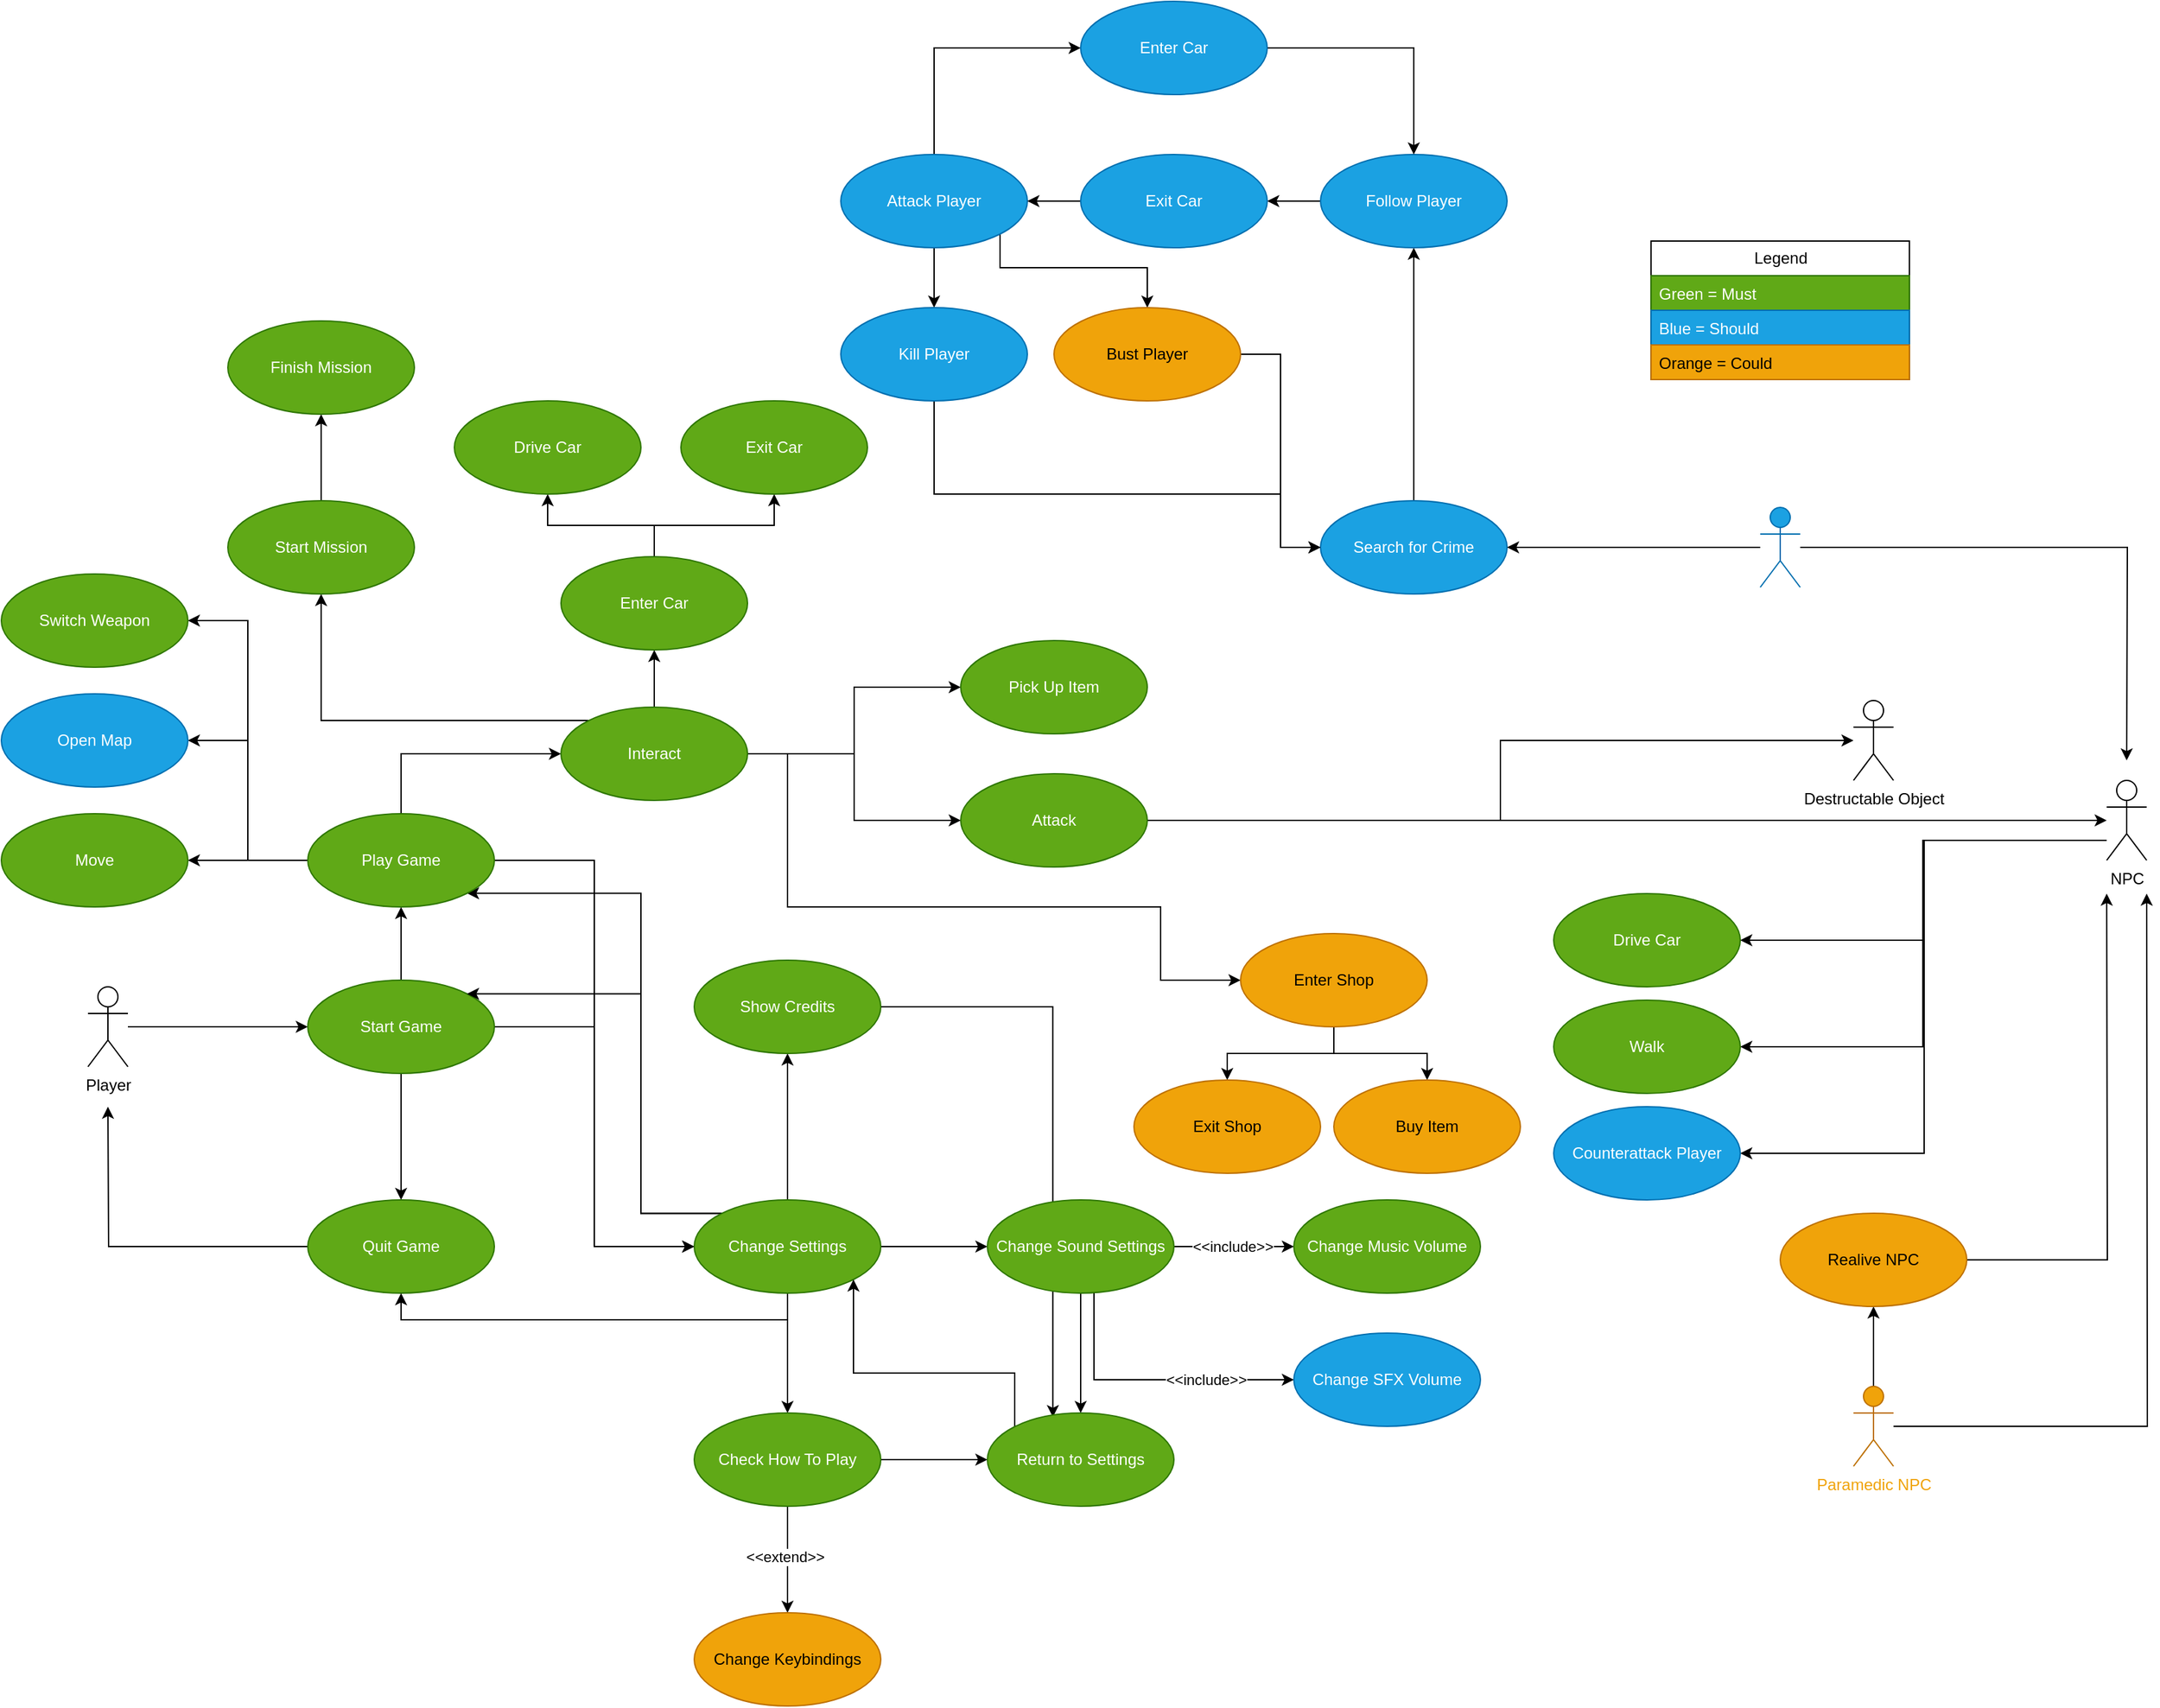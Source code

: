 <mxfile version="22.0.2" type="device">
  <diagram name="Page-1" id="X6S_AgJ_qjz91oKYjZvr">
    <mxGraphModel dx="2575" dy="2578" grid="1" gridSize="10" guides="1" tooltips="1" connect="1" arrows="1" fold="1" page="1" pageScale="1" pageWidth="850" pageHeight="1100" math="0" shadow="0">
      <root>
        <mxCell id="0" />
        <mxCell id="1" parent="0" />
        <mxCell id="_IRaRCWr_iOmVLqJuWWa-88" style="edgeStyle=orthogonalEdgeStyle;rounded=0;orthogonalLoop=1;jettySize=auto;html=1;entryX=0.351;entryY=0.044;entryDx=0;entryDy=0;entryPerimeter=0;" parent="1" source="_IRaRCWr_iOmVLqJuWWa-85" target="_IRaRCWr_iOmVLqJuWWa-21" edge="1">
          <mxGeometry relative="1" as="geometry" />
        </mxCell>
        <mxCell id="bPIX8v8Gso9y2cWenfa4-5" style="edgeStyle=orthogonalEdgeStyle;rounded=0;orthogonalLoop=1;jettySize=auto;html=1;" parent="1" source="bPIX8v8Gso9y2cWenfa4-1" target="bPIX8v8Gso9y2cWenfa4-4" edge="1">
          <mxGeometry relative="1" as="geometry" />
        </mxCell>
        <mxCell id="bPIX8v8Gso9y2cWenfa4-1" value="Player" style="shape=umlActor;verticalLabelPosition=bottom;verticalAlign=top;html=1;" parent="1" vertex="1">
          <mxGeometry x="115" y="670" width="30" height="60" as="geometry" />
        </mxCell>
        <mxCell id="_IRaRCWr_iOmVLqJuWWa-122" style="edgeStyle=orthogonalEdgeStyle;rounded=0;orthogonalLoop=1;jettySize=auto;html=1;entryX=1;entryY=0.5;entryDx=0;entryDy=0;" parent="1" source="bPIX8v8Gso9y2cWenfa4-2" target="_IRaRCWr_iOmVLqJuWWa-120" edge="1">
          <mxGeometry relative="1" as="geometry">
            <Array as="points">
              <mxPoint x="1492" y="560" />
              <mxPoint x="1492" y="635" />
            </Array>
          </mxGeometry>
        </mxCell>
        <mxCell id="_IRaRCWr_iOmVLqJuWWa-124" style="edgeStyle=orthogonalEdgeStyle;rounded=0;orthogonalLoop=1;jettySize=auto;html=1;entryX=1;entryY=0.5;entryDx=0;entryDy=0;" parent="1" source="bPIX8v8Gso9y2cWenfa4-2" target="_IRaRCWr_iOmVLqJuWWa-123" edge="1">
          <mxGeometry relative="1" as="geometry">
            <Array as="points">
              <mxPoint x="1492" y="560" />
              <mxPoint x="1492" y="715" />
            </Array>
          </mxGeometry>
        </mxCell>
        <mxCell id="_IRaRCWr_iOmVLqJuWWa-126" style="edgeStyle=orthogonalEdgeStyle;rounded=0;orthogonalLoop=1;jettySize=auto;html=1;entryX=1;entryY=0.5;entryDx=0;entryDy=0;" parent="1" source="bPIX8v8Gso9y2cWenfa4-2" target="_IRaRCWr_iOmVLqJuWWa-125" edge="1">
          <mxGeometry relative="1" as="geometry">
            <Array as="points">
              <mxPoint x="1493" y="560" />
              <mxPoint x="1493" y="795" />
            </Array>
          </mxGeometry>
        </mxCell>
        <mxCell id="bPIX8v8Gso9y2cWenfa4-2" value="NPC" style="shape=umlActor;verticalLabelPosition=bottom;verticalAlign=top;html=1;" parent="1" vertex="1">
          <mxGeometry x="1630" y="515" width="30" height="60" as="geometry" />
        </mxCell>
        <mxCell id="bPIX8v8Gso9y2cWenfa4-11" style="edgeStyle=orthogonalEdgeStyle;rounded=0;orthogonalLoop=1;jettySize=auto;html=1;entryX=0.5;entryY=0;entryDx=0;entryDy=0;" parent="1" source="bPIX8v8Gso9y2cWenfa4-4" target="bPIX8v8Gso9y2cWenfa4-7" edge="1">
          <mxGeometry relative="1" as="geometry" />
        </mxCell>
        <mxCell id="_IRaRCWr_iOmVLqJuWWa-3" style="edgeStyle=orthogonalEdgeStyle;rounded=0;orthogonalLoop=1;jettySize=auto;html=1;entryX=0;entryY=0.5;entryDx=0;entryDy=0;" parent="1" source="bPIX8v8Gso9y2cWenfa4-4" target="_IRaRCWr_iOmVLqJuWWa-2" edge="1">
          <mxGeometry relative="1" as="geometry" />
        </mxCell>
        <mxCell id="_IRaRCWr_iOmVLqJuWWa-26" style="edgeStyle=orthogonalEdgeStyle;rounded=0;orthogonalLoop=1;jettySize=auto;html=1;" parent="1" source="bPIX8v8Gso9y2cWenfa4-4" target="_IRaRCWr_iOmVLqJuWWa-25" edge="1">
          <mxGeometry relative="1" as="geometry" />
        </mxCell>
        <mxCell id="bPIX8v8Gso9y2cWenfa4-4" value="Start Game" style="ellipse;whiteSpace=wrap;html=1;fillColor=#60a917;fontColor=#ffffff;strokeColor=#2D7600;" parent="1" vertex="1">
          <mxGeometry x="280" y="665" width="140" height="70" as="geometry" />
        </mxCell>
        <mxCell id="_IRaRCWr_iOmVLqJuWWa-86" style="edgeStyle=orthogonalEdgeStyle;rounded=0;orthogonalLoop=1;jettySize=auto;html=1;exitX=0;exitY=0.5;exitDx=0;exitDy=0;" parent="1" source="bPIX8v8Gso9y2cWenfa4-7" edge="1">
          <mxGeometry relative="1" as="geometry">
            <mxPoint x="130" y="760" as="targetPoint" />
          </mxGeometry>
        </mxCell>
        <mxCell id="bPIX8v8Gso9y2cWenfa4-7" value="Quit Game" style="ellipse;whiteSpace=wrap;html=1;fillColor=#60a917;fontColor=#ffffff;strokeColor=#2D7600;" parent="1" vertex="1">
          <mxGeometry x="280" y="830" width="140" height="70" as="geometry" />
        </mxCell>
        <mxCell id="_IRaRCWr_iOmVLqJuWWa-12" style="edgeStyle=orthogonalEdgeStyle;rounded=0;orthogonalLoop=1;jettySize=auto;html=1;" parent="1" source="_IRaRCWr_iOmVLqJuWWa-2" target="_IRaRCWr_iOmVLqJuWWa-4" edge="1">
          <mxGeometry relative="1" as="geometry" />
        </mxCell>
        <mxCell id="_IRaRCWr_iOmVLqJuWWa-15" style="edgeStyle=orthogonalEdgeStyle;rounded=0;orthogonalLoop=1;jettySize=auto;html=1;entryX=0.5;entryY=0;entryDx=0;entryDy=0;" parent="1" source="_IRaRCWr_iOmVLqJuWWa-2" target="_IRaRCWr_iOmVLqJuWWa-14" edge="1">
          <mxGeometry relative="1" as="geometry" />
        </mxCell>
        <mxCell id="_IRaRCWr_iOmVLqJuWWa-20" style="edgeStyle=orthogonalEdgeStyle;rounded=0;orthogonalLoop=1;jettySize=auto;html=1;entryX=0.5;entryY=1;entryDx=0;entryDy=0;" parent="1" source="_IRaRCWr_iOmVLqJuWWa-2" target="bPIX8v8Gso9y2cWenfa4-7" edge="1">
          <mxGeometry relative="1" as="geometry">
            <Array as="points">
              <mxPoint x="640" y="920" />
              <mxPoint x="350" y="920" />
            </Array>
          </mxGeometry>
        </mxCell>
        <mxCell id="_IRaRCWr_iOmVLqJuWWa-27" style="edgeStyle=orthogonalEdgeStyle;rounded=0;orthogonalLoop=1;jettySize=auto;html=1;entryX=1;entryY=0;entryDx=0;entryDy=0;" parent="1" source="_IRaRCWr_iOmVLqJuWWa-2" target="bPIX8v8Gso9y2cWenfa4-4" edge="1">
          <mxGeometry relative="1" as="geometry">
            <Array as="points">
              <mxPoint x="530" y="840" />
              <mxPoint x="530" y="675" />
            </Array>
          </mxGeometry>
        </mxCell>
        <mxCell id="_IRaRCWr_iOmVLqJuWWa-87" style="edgeStyle=orthogonalEdgeStyle;rounded=0;orthogonalLoop=1;jettySize=auto;html=1;" parent="1" source="_IRaRCWr_iOmVLqJuWWa-2" target="_IRaRCWr_iOmVLqJuWWa-85" edge="1">
          <mxGeometry relative="1" as="geometry" />
        </mxCell>
        <mxCell id="7cMGOKJbmPmMvDzmBmtK-7" style="edgeStyle=orthogonalEdgeStyle;rounded=0;orthogonalLoop=1;jettySize=auto;html=1;exitX=0;exitY=0;exitDx=0;exitDy=0;entryX=1;entryY=1;entryDx=0;entryDy=0;" parent="1" source="_IRaRCWr_iOmVLqJuWWa-2" target="_IRaRCWr_iOmVLqJuWWa-25" edge="1">
          <mxGeometry relative="1" as="geometry">
            <Array as="points">
              <mxPoint x="530" y="840" />
              <mxPoint x="530" y="600" />
            </Array>
          </mxGeometry>
        </mxCell>
        <mxCell id="_IRaRCWr_iOmVLqJuWWa-2" value="Change Settings" style="ellipse;whiteSpace=wrap;html=1;fillColor=#60a917;fontColor=#ffffff;strokeColor=#2D7600;" parent="1" vertex="1">
          <mxGeometry x="570" y="830" width="140" height="70" as="geometry" />
        </mxCell>
        <mxCell id="_IRaRCWr_iOmVLqJuWWa-8" style="edgeStyle=orthogonalEdgeStyle;rounded=0;orthogonalLoop=1;jettySize=auto;html=1;entryX=0;entryY=0.5;entryDx=0;entryDy=0;" parent="1" source="_IRaRCWr_iOmVLqJuWWa-4" target="_IRaRCWr_iOmVLqJuWWa-5" edge="1">
          <mxGeometry relative="1" as="geometry">
            <Array as="points">
              <mxPoint x="870" y="965" />
            </Array>
          </mxGeometry>
        </mxCell>
        <mxCell id="_IRaRCWr_iOmVLqJuWWa-9" value="&amp;lt;&amp;lt;include&amp;gt;&amp;gt;" style="edgeLabel;html=1;align=center;verticalAlign=middle;resizable=0;points=[];" parent="_IRaRCWr_iOmVLqJuWWa-8" vertex="1" connectable="0">
          <mxGeometry x="0.063" y="-1" relative="1" as="geometry">
            <mxPoint x="35" y="-1" as="offset" />
          </mxGeometry>
        </mxCell>
        <mxCell id="_IRaRCWr_iOmVLqJuWWa-29" style="edgeStyle=orthogonalEdgeStyle;rounded=0;orthogonalLoop=1;jettySize=auto;html=1;" parent="1" source="_IRaRCWr_iOmVLqJuWWa-4" target="_IRaRCWr_iOmVLqJuWWa-21" edge="1">
          <mxGeometry relative="1" as="geometry" />
        </mxCell>
        <mxCell id="_IRaRCWr_iOmVLqJuWWa-5" value="Change SFX Volume" style="ellipse;whiteSpace=wrap;html=1;fillColor=#1ba1e2;fontColor=#ffffff;strokeColor=#006EAF;" parent="1" vertex="1">
          <mxGeometry x="1020" y="930" width="140" height="70" as="geometry" />
        </mxCell>
        <mxCell id="_IRaRCWr_iOmVLqJuWWa-93" style="edgeStyle=orthogonalEdgeStyle;rounded=0;orthogonalLoop=1;jettySize=auto;html=1;" parent="1" source="_IRaRCWr_iOmVLqJuWWa-4" target="_IRaRCWr_iOmVLqJuWWa-6" edge="1">
          <mxGeometry relative="1" as="geometry" />
        </mxCell>
        <mxCell id="_IRaRCWr_iOmVLqJuWWa-94" value="&amp;lt;&amp;lt;include&amp;gt;&amp;gt;" style="edgeLabel;html=1;align=center;verticalAlign=middle;resizable=0;points=[];" parent="_IRaRCWr_iOmVLqJuWWa-93" vertex="1" connectable="0">
          <mxGeometry x="0.325" y="1" relative="1" as="geometry">
            <mxPoint x="-16" y="1" as="offset" />
          </mxGeometry>
        </mxCell>
        <mxCell id="_IRaRCWr_iOmVLqJuWWa-4" value="Change Sound Settings" style="ellipse;whiteSpace=wrap;html=1;fillColor=#60a917;fontColor=#ffffff;strokeColor=#2D7600;" parent="1" vertex="1">
          <mxGeometry x="790" y="830" width="140" height="70" as="geometry" />
        </mxCell>
        <mxCell id="_IRaRCWr_iOmVLqJuWWa-6" value="Change Music Volume" style="ellipse;whiteSpace=wrap;html=1;fillColor=#60a917;fontColor=#ffffff;strokeColor=#2D7600;" parent="1" vertex="1">
          <mxGeometry x="1020" y="830" width="140" height="70" as="geometry" />
        </mxCell>
        <mxCell id="_IRaRCWr_iOmVLqJuWWa-17" style="edgeStyle=orthogonalEdgeStyle;rounded=0;orthogonalLoop=1;jettySize=auto;html=1;" parent="1" source="_IRaRCWr_iOmVLqJuWWa-14" target="_IRaRCWr_iOmVLqJuWWa-16" edge="1">
          <mxGeometry relative="1" as="geometry" />
        </mxCell>
        <mxCell id="_IRaRCWr_iOmVLqJuWWa-19" value="&amp;lt;&amp;lt;extend&amp;gt;&amp;gt;" style="edgeLabel;html=1;align=center;verticalAlign=middle;resizable=0;points=[];" parent="_IRaRCWr_iOmVLqJuWWa-17" vertex="1" connectable="0">
          <mxGeometry x="-0.05" y="-2" relative="1" as="geometry">
            <mxPoint as="offset" />
          </mxGeometry>
        </mxCell>
        <mxCell id="_IRaRCWr_iOmVLqJuWWa-30" style="edgeStyle=orthogonalEdgeStyle;rounded=0;orthogonalLoop=1;jettySize=auto;html=1;" parent="1" source="_IRaRCWr_iOmVLqJuWWa-14" target="_IRaRCWr_iOmVLqJuWWa-21" edge="1">
          <mxGeometry relative="1" as="geometry" />
        </mxCell>
        <mxCell id="_IRaRCWr_iOmVLqJuWWa-14" value="Check How To Play" style="ellipse;whiteSpace=wrap;html=1;fillColor=#60a917;fontColor=#ffffff;strokeColor=#2D7600;" parent="1" vertex="1">
          <mxGeometry x="570" y="990" width="140" height="70" as="geometry" />
        </mxCell>
        <mxCell id="_IRaRCWr_iOmVLqJuWWa-16" value="Change Keybindings" style="ellipse;whiteSpace=wrap;html=1;fillColor=#f0a30a;fontColor=#000000;strokeColor=#BD7000;" parent="1" vertex="1">
          <mxGeometry x="570" y="1140" width="140" height="70" as="geometry" />
        </mxCell>
        <mxCell id="_IRaRCWr_iOmVLqJuWWa-31" style="edgeStyle=orthogonalEdgeStyle;rounded=0;orthogonalLoop=1;jettySize=auto;html=1;exitX=0;exitY=0;exitDx=0;exitDy=0;entryX=1;entryY=1;entryDx=0;entryDy=0;" parent="1" source="_IRaRCWr_iOmVLqJuWWa-21" target="_IRaRCWr_iOmVLqJuWWa-2" edge="1">
          <mxGeometry relative="1" as="geometry">
            <Array as="points">
              <mxPoint x="810" y="960" />
              <mxPoint x="690" y="960" />
            </Array>
          </mxGeometry>
        </mxCell>
        <mxCell id="_IRaRCWr_iOmVLqJuWWa-21" value="Return to Settings" style="ellipse;whiteSpace=wrap;html=1;fillColor=#60a917;fontColor=#ffffff;strokeColor=#2D7600;" parent="1" vertex="1">
          <mxGeometry x="790" y="990" width="140" height="70" as="geometry" />
        </mxCell>
        <mxCell id="_IRaRCWr_iOmVLqJuWWa-38" style="edgeStyle=orthogonalEdgeStyle;rounded=0;orthogonalLoop=1;jettySize=auto;html=1;" parent="1" source="_IRaRCWr_iOmVLqJuWWa-25" target="_IRaRCWr_iOmVLqJuWWa-37" edge="1">
          <mxGeometry relative="1" as="geometry" />
        </mxCell>
        <mxCell id="_IRaRCWr_iOmVLqJuWWa-47" style="edgeStyle=orthogonalEdgeStyle;rounded=0;orthogonalLoop=1;jettySize=auto;html=1;entryX=0;entryY=0.5;entryDx=0;entryDy=0;" parent="1" source="_IRaRCWr_iOmVLqJuWWa-25" target="_IRaRCWr_iOmVLqJuWWa-42" edge="1">
          <mxGeometry relative="1" as="geometry">
            <Array as="points">
              <mxPoint x="350" y="495" />
            </Array>
          </mxGeometry>
        </mxCell>
        <mxCell id="_IRaRCWr_iOmVLqJuWWa-81" style="edgeStyle=orthogonalEdgeStyle;rounded=0;orthogonalLoop=1;jettySize=auto;html=1;entryX=1;entryY=0.5;entryDx=0;entryDy=0;" parent="1" source="_IRaRCWr_iOmVLqJuWWa-25" target="_IRaRCWr_iOmVLqJuWWa-80" edge="1">
          <mxGeometry relative="1" as="geometry" />
        </mxCell>
        <mxCell id="_IRaRCWr_iOmVLqJuWWa-90" style="edgeStyle=orthogonalEdgeStyle;rounded=0;orthogonalLoop=1;jettySize=auto;html=1;entryX=1;entryY=0.5;entryDx=0;entryDy=0;" parent="1" source="_IRaRCWr_iOmVLqJuWWa-25" target="_IRaRCWr_iOmVLqJuWWa-89" edge="1">
          <mxGeometry relative="1" as="geometry" />
        </mxCell>
        <mxCell id="7cMGOKJbmPmMvDzmBmtK-5" style="edgeStyle=orthogonalEdgeStyle;rounded=0;orthogonalLoop=1;jettySize=auto;html=1;entryX=0;entryY=0.5;entryDx=0;entryDy=0;" parent="1" source="_IRaRCWr_iOmVLqJuWWa-25" target="_IRaRCWr_iOmVLqJuWWa-2" edge="1">
          <mxGeometry relative="1" as="geometry" />
        </mxCell>
        <mxCell id="_IRaRCWr_iOmVLqJuWWa-25" value="Play Game" style="ellipse;whiteSpace=wrap;html=1;fillColor=#60a917;fontColor=#ffffff;strokeColor=#2D7600;" parent="1" vertex="1">
          <mxGeometry x="280" y="540" width="140" height="70" as="geometry" />
        </mxCell>
        <mxCell id="_IRaRCWr_iOmVLqJuWWa-32" value="Legend" style="swimlane;fontStyle=0;childLayout=stackLayout;horizontal=1;startSize=26;fillColor=none;horizontalStack=0;resizeParent=1;resizeParentMax=0;resizeLast=0;collapsible=1;marginBottom=0;html=1;" parent="1" vertex="1">
          <mxGeometry x="1288.07" y="110" width="193.85" height="104" as="geometry" />
        </mxCell>
        <mxCell id="_IRaRCWr_iOmVLqJuWWa-33" value="Green = Must" style="text;strokeColor=#2D7600;fillColor=#60a917;align=left;verticalAlign=top;spacingLeft=4;spacingRight=4;overflow=hidden;rotatable=0;points=[[0,0.5],[1,0.5]];portConstraint=eastwest;whiteSpace=wrap;html=1;fontColor=#ffffff;" parent="_IRaRCWr_iOmVLqJuWWa-32" vertex="1">
          <mxGeometry y="26" width="193.85" height="26" as="geometry" />
        </mxCell>
        <mxCell id="_IRaRCWr_iOmVLqJuWWa-34" value="Blue = Should" style="text;strokeColor=#006EAF;fillColor=#1ba1e2;align=left;verticalAlign=top;spacingLeft=4;spacingRight=4;overflow=hidden;rotatable=0;points=[[0,0.5],[1,0.5]];portConstraint=eastwest;whiteSpace=wrap;html=1;fontColor=#ffffff;" parent="_IRaRCWr_iOmVLqJuWWa-32" vertex="1">
          <mxGeometry y="52" width="193.85" height="26" as="geometry" />
        </mxCell>
        <mxCell id="_IRaRCWr_iOmVLqJuWWa-35" value="Orange = Could" style="text;strokeColor=#BD7000;fillColor=#f0a30a;align=left;verticalAlign=top;spacingLeft=4;spacingRight=4;overflow=hidden;rotatable=0;points=[[0,0.5],[1,0.5]];portConstraint=eastwest;whiteSpace=wrap;html=1;fontColor=#000000;" parent="_IRaRCWr_iOmVLqJuWWa-32" vertex="1">
          <mxGeometry y="78" width="193.85" height="26" as="geometry" />
        </mxCell>
        <mxCell id="_IRaRCWr_iOmVLqJuWWa-37" value="Move" style="ellipse;whiteSpace=wrap;html=1;fillColor=#60a917;fontColor=#ffffff;strokeColor=#2D7600;" parent="1" vertex="1">
          <mxGeometry x="50" y="540" width="140" height="70" as="geometry" />
        </mxCell>
        <mxCell id="_IRaRCWr_iOmVLqJuWWa-48" style="edgeStyle=orthogonalEdgeStyle;rounded=0;orthogonalLoop=1;jettySize=auto;html=1;" parent="1" source="_IRaRCWr_iOmVLqJuWWa-42" target="_IRaRCWr_iOmVLqJuWWa-44" edge="1">
          <mxGeometry relative="1" as="geometry" />
        </mxCell>
        <mxCell id="_IRaRCWr_iOmVLqJuWWa-58" style="edgeStyle=orthogonalEdgeStyle;rounded=0;orthogonalLoop=1;jettySize=auto;html=1;" parent="1" source="_IRaRCWr_iOmVLqJuWWa-42" target="_IRaRCWr_iOmVLqJuWWa-57" edge="1">
          <mxGeometry relative="1" as="geometry" />
        </mxCell>
        <mxCell id="_IRaRCWr_iOmVLqJuWWa-61" style="edgeStyle=orthogonalEdgeStyle;rounded=0;orthogonalLoop=1;jettySize=auto;html=1;" parent="1" source="_IRaRCWr_iOmVLqJuWWa-42" target="_IRaRCWr_iOmVLqJuWWa-60" edge="1">
          <mxGeometry relative="1" as="geometry" />
        </mxCell>
        <mxCell id="_IRaRCWr_iOmVLqJuWWa-72" style="edgeStyle=orthogonalEdgeStyle;rounded=0;orthogonalLoop=1;jettySize=auto;html=1;entryX=0.5;entryY=1;entryDx=0;entryDy=0;" parent="1" source="_IRaRCWr_iOmVLqJuWWa-42" target="_IRaRCWr_iOmVLqJuWWa-71" edge="1">
          <mxGeometry relative="1" as="geometry">
            <Array as="points">
              <mxPoint x="290" y="470" />
            </Array>
          </mxGeometry>
        </mxCell>
        <mxCell id="_IRaRCWr_iOmVLqJuWWa-127" style="edgeStyle=orthogonalEdgeStyle;rounded=0;orthogonalLoop=1;jettySize=auto;html=1;entryX=0;entryY=0.5;entryDx=0;entryDy=0;" parent="1" source="_IRaRCWr_iOmVLqJuWWa-42" target="_IRaRCWr_iOmVLqJuWWa-91" edge="1">
          <mxGeometry relative="1" as="geometry">
            <Array as="points">
              <mxPoint x="640" y="495" />
              <mxPoint x="640" y="610" />
              <mxPoint x="920" y="610" />
            </Array>
          </mxGeometry>
        </mxCell>
        <mxCell id="_IRaRCWr_iOmVLqJuWWa-42" value="Interact" style="ellipse;whiteSpace=wrap;html=1;fillColor=#60a917;fontColor=#ffffff;strokeColor=#2D7600;" parent="1" vertex="1">
          <mxGeometry x="470" y="460" width="140" height="70" as="geometry" />
        </mxCell>
        <mxCell id="_IRaRCWr_iOmVLqJuWWa-52" style="edgeStyle=orthogonalEdgeStyle;rounded=0;orthogonalLoop=1;jettySize=auto;html=1;" parent="1" source="_IRaRCWr_iOmVLqJuWWa-44" target="_IRaRCWr_iOmVLqJuWWa-51" edge="1">
          <mxGeometry relative="1" as="geometry" />
        </mxCell>
        <mxCell id="_IRaRCWr_iOmVLqJuWWa-54" style="edgeStyle=orthogonalEdgeStyle;rounded=0;orthogonalLoop=1;jettySize=auto;html=1;" parent="1" source="_IRaRCWr_iOmVLqJuWWa-44" target="_IRaRCWr_iOmVLqJuWWa-53" edge="1">
          <mxGeometry relative="1" as="geometry" />
        </mxCell>
        <mxCell id="_IRaRCWr_iOmVLqJuWWa-44" value="Enter Car" style="ellipse;whiteSpace=wrap;html=1;fillColor=#60a917;fontColor=#ffffff;strokeColor=#2D7600;" parent="1" vertex="1">
          <mxGeometry x="470" y="347" width="140" height="70" as="geometry" />
        </mxCell>
        <mxCell id="_IRaRCWr_iOmVLqJuWWa-51" value="Drive Car" style="ellipse;whiteSpace=wrap;html=1;fillColor=#60a917;fontColor=#ffffff;strokeColor=#2D7600;" parent="1" vertex="1">
          <mxGeometry x="390" y="230" width="140" height="70" as="geometry" />
        </mxCell>
        <mxCell id="_IRaRCWr_iOmVLqJuWWa-53" value="Exit Car" style="ellipse;whiteSpace=wrap;html=1;fillColor=#60a917;fontColor=#ffffff;strokeColor=#2D7600;" parent="1" vertex="1">
          <mxGeometry x="560" y="230" width="140" height="70" as="geometry" />
        </mxCell>
        <mxCell id="_IRaRCWr_iOmVLqJuWWa-57" value="Pick Up Item" style="ellipse;whiteSpace=wrap;html=1;fillColor=#60a917;fontColor=#ffffff;strokeColor=#2D7600;" parent="1" vertex="1">
          <mxGeometry x="770" y="410" width="140" height="70" as="geometry" />
        </mxCell>
        <mxCell id="_IRaRCWr_iOmVLqJuWWa-66" style="edgeStyle=orthogonalEdgeStyle;rounded=0;orthogonalLoop=1;jettySize=auto;html=1;" parent="1" source="_IRaRCWr_iOmVLqJuWWa-60" target="bPIX8v8Gso9y2cWenfa4-2" edge="1">
          <mxGeometry relative="1" as="geometry">
            <mxPoint x="1120.0" y="540.034" as="targetPoint" />
          </mxGeometry>
        </mxCell>
        <mxCell id="_IRaRCWr_iOmVLqJuWWa-70" style="edgeStyle=orthogonalEdgeStyle;rounded=0;orthogonalLoop=1;jettySize=auto;html=1;" parent="1" source="_IRaRCWr_iOmVLqJuWWa-60" target="_IRaRCWr_iOmVLqJuWWa-67" edge="1">
          <mxGeometry relative="1" as="geometry" />
        </mxCell>
        <mxCell id="_IRaRCWr_iOmVLqJuWWa-60" value="Attack" style="ellipse;whiteSpace=wrap;html=1;fillColor=#60a917;fontColor=#ffffff;strokeColor=#2D7600;" parent="1" vertex="1">
          <mxGeometry x="770" y="510" width="140" height="70" as="geometry" />
        </mxCell>
        <mxCell id="_IRaRCWr_iOmVLqJuWWa-67" value="Destructable Object" style="shape=umlActor;verticalLabelPosition=bottom;verticalAlign=top;html=1;" parent="1" vertex="1">
          <mxGeometry x="1440" y="455" width="30" height="60" as="geometry" />
        </mxCell>
        <mxCell id="_IRaRCWr_iOmVLqJuWWa-75" style="edgeStyle=orthogonalEdgeStyle;rounded=0;orthogonalLoop=1;jettySize=auto;html=1;" parent="1" source="_IRaRCWr_iOmVLqJuWWa-71" target="_IRaRCWr_iOmVLqJuWWa-73" edge="1">
          <mxGeometry relative="1" as="geometry" />
        </mxCell>
        <mxCell id="_IRaRCWr_iOmVLqJuWWa-71" value="Start Mission" style="ellipse;whiteSpace=wrap;html=1;fillColor=#60a917;fontColor=#ffffff;strokeColor=#2D7600;" parent="1" vertex="1">
          <mxGeometry x="220" y="305" width="140" height="70" as="geometry" />
        </mxCell>
        <mxCell id="_IRaRCWr_iOmVLqJuWWa-73" value="Finish Mission" style="ellipse;whiteSpace=wrap;html=1;fillColor=#60a917;fontColor=#ffffff;strokeColor=#2D7600;" parent="1" vertex="1">
          <mxGeometry x="220" y="170" width="140" height="70" as="geometry" />
        </mxCell>
        <mxCell id="_IRaRCWr_iOmVLqJuWWa-80" value="Open Map" style="ellipse;whiteSpace=wrap;html=1;fillColor=#1ba1e2;fontColor=#ffffff;strokeColor=#006EAF;" parent="1" vertex="1">
          <mxGeometry x="50" y="450" width="140" height="70" as="geometry" />
        </mxCell>
        <mxCell id="_IRaRCWr_iOmVLqJuWWa-85" value="Show Credits" style="ellipse;whiteSpace=wrap;html=1;fillColor=#60a917;fontColor=#ffffff;strokeColor=#2D7600;" parent="1" vertex="1">
          <mxGeometry x="570" y="650" width="140" height="70" as="geometry" />
        </mxCell>
        <mxCell id="_IRaRCWr_iOmVLqJuWWa-89" value="Switch Weapon" style="ellipse;whiteSpace=wrap;html=1;fillColor=#60a917;fontColor=#ffffff;strokeColor=#2D7600;" parent="1" vertex="1">
          <mxGeometry x="50" y="360" width="140" height="70" as="geometry" />
        </mxCell>
        <mxCell id="_IRaRCWr_iOmVLqJuWWa-129" style="edgeStyle=orthogonalEdgeStyle;rounded=0;orthogonalLoop=1;jettySize=auto;html=1;" parent="1" source="_IRaRCWr_iOmVLqJuWWa-91" target="_IRaRCWr_iOmVLqJuWWa-128" edge="1">
          <mxGeometry relative="1" as="geometry" />
        </mxCell>
        <mxCell id="_IRaRCWr_iOmVLqJuWWa-131" style="edgeStyle=orthogonalEdgeStyle;rounded=0;orthogonalLoop=1;jettySize=auto;html=1;entryX=0.5;entryY=0;entryDx=0;entryDy=0;" parent="1" source="_IRaRCWr_iOmVLqJuWWa-91" target="_IRaRCWr_iOmVLqJuWWa-130" edge="1">
          <mxGeometry relative="1" as="geometry" />
        </mxCell>
        <mxCell id="_IRaRCWr_iOmVLqJuWWa-91" value="Enter Shop" style="ellipse;whiteSpace=wrap;html=1;fillColor=#f0a30a;fontColor=#000000;strokeColor=#BD7000;" parent="1" vertex="1">
          <mxGeometry x="980" y="630" width="140" height="70" as="geometry" />
        </mxCell>
        <mxCell id="_IRaRCWr_iOmVLqJuWWa-101" style="edgeStyle=orthogonalEdgeStyle;rounded=0;orthogonalLoop=1;jettySize=auto;html=1;" parent="1" source="_IRaRCWr_iOmVLqJuWWa-95" target="_IRaRCWr_iOmVLqJuWWa-98" edge="1">
          <mxGeometry relative="1" as="geometry" />
        </mxCell>
        <mxCell id="_IRaRCWr_iOmVLqJuWWa-95" value="Search for Crime" style="ellipse;whiteSpace=wrap;html=1;fillColor=#1ba1e2;fontColor=#ffffff;strokeColor=#006EAF;" parent="1" vertex="1">
          <mxGeometry x="1040" y="305" width="140" height="70" as="geometry" />
        </mxCell>
        <mxCell id="_IRaRCWr_iOmVLqJuWWa-100" style="edgeStyle=orthogonalEdgeStyle;rounded=0;orthogonalLoop=1;jettySize=auto;html=1;entryX=1;entryY=0.5;entryDx=0;entryDy=0;" parent="1" source="_IRaRCWr_iOmVLqJuWWa-96" target="_IRaRCWr_iOmVLqJuWWa-95" edge="1">
          <mxGeometry relative="1" as="geometry" />
        </mxCell>
        <mxCell id="_IRaRCWr_iOmVLqJuWWa-96" value="Police NPC" style="shape=umlActor;verticalLabelPosition=bottom;verticalAlign=top;html=1;fillColor=#1ba1e2;fontColor=#ffffff;strokeColor=#006EAF;" parent="1" vertex="1">
          <mxGeometry x="1370" y="310" width="30" height="60" as="geometry" />
        </mxCell>
        <mxCell id="_IRaRCWr_iOmVLqJuWWa-105" style="edgeStyle=orthogonalEdgeStyle;rounded=0;orthogonalLoop=1;jettySize=auto;html=1;" parent="1" source="_IRaRCWr_iOmVLqJuWWa-98" target="_IRaRCWr_iOmVLqJuWWa-104" edge="1">
          <mxGeometry relative="1" as="geometry" />
        </mxCell>
        <mxCell id="_IRaRCWr_iOmVLqJuWWa-98" value="Follow Player" style="ellipse;whiteSpace=wrap;html=1;fillColor=#1ba1e2;fontColor=#ffffff;strokeColor=#006EAF;" parent="1" vertex="1">
          <mxGeometry x="1040" y="45" width="140" height="70" as="geometry" />
        </mxCell>
        <mxCell id="_IRaRCWr_iOmVLqJuWWa-109" style="edgeStyle=orthogonalEdgeStyle;rounded=0;orthogonalLoop=1;jettySize=auto;html=1;entryX=0;entryY=0.5;entryDx=0;entryDy=0;" parent="1" source="_IRaRCWr_iOmVLqJuWWa-99" target="_IRaRCWr_iOmVLqJuWWa-108" edge="1">
          <mxGeometry relative="1" as="geometry">
            <Array as="points">
              <mxPoint x="750" y="-35" />
            </Array>
          </mxGeometry>
        </mxCell>
        <mxCell id="_IRaRCWr_iOmVLqJuWWa-115" style="edgeStyle=orthogonalEdgeStyle;rounded=0;orthogonalLoop=1;jettySize=auto;html=1;" parent="1" source="_IRaRCWr_iOmVLqJuWWa-99" target="_IRaRCWr_iOmVLqJuWWa-114" edge="1">
          <mxGeometry relative="1" as="geometry" />
        </mxCell>
        <mxCell id="_IRaRCWr_iOmVLqJuWWa-117" style="edgeStyle=orthogonalEdgeStyle;rounded=0;orthogonalLoop=1;jettySize=auto;html=1;exitX=1;exitY=1;exitDx=0;exitDy=0;entryX=0.5;entryY=0;entryDx=0;entryDy=0;" parent="1" source="_IRaRCWr_iOmVLqJuWWa-99" target="_IRaRCWr_iOmVLqJuWWa-116" edge="1">
          <mxGeometry relative="1" as="geometry">
            <Array as="points">
              <mxPoint x="800" y="130" />
              <mxPoint x="910" y="130" />
            </Array>
          </mxGeometry>
        </mxCell>
        <mxCell id="_IRaRCWr_iOmVLqJuWWa-99" value="Attack Player" style="ellipse;whiteSpace=wrap;html=1;fillColor=#1ba1e2;fontColor=#ffffff;strokeColor=#006EAF;" parent="1" vertex="1">
          <mxGeometry x="680" y="45" width="140" height="70" as="geometry" />
        </mxCell>
        <mxCell id="_IRaRCWr_iOmVLqJuWWa-106" style="edgeStyle=orthogonalEdgeStyle;rounded=0;orthogonalLoop=1;jettySize=auto;html=1;" parent="1" source="_IRaRCWr_iOmVLqJuWWa-104" target="_IRaRCWr_iOmVLqJuWWa-99" edge="1">
          <mxGeometry relative="1" as="geometry" />
        </mxCell>
        <mxCell id="_IRaRCWr_iOmVLqJuWWa-104" value="Exit Car" style="ellipse;whiteSpace=wrap;html=1;fillColor=#1ba1e2;fontColor=#ffffff;strokeColor=#006EAF;" parent="1" vertex="1">
          <mxGeometry x="860" y="45" width="140" height="70" as="geometry" />
        </mxCell>
        <mxCell id="_IRaRCWr_iOmVLqJuWWa-110" style="edgeStyle=orthogonalEdgeStyle;rounded=0;orthogonalLoop=1;jettySize=auto;html=1;entryX=0.5;entryY=0;entryDx=0;entryDy=0;" parent="1" source="_IRaRCWr_iOmVLqJuWWa-108" target="_IRaRCWr_iOmVLqJuWWa-98" edge="1">
          <mxGeometry relative="1" as="geometry" />
        </mxCell>
        <mxCell id="_IRaRCWr_iOmVLqJuWWa-108" value="Enter Car" style="ellipse;whiteSpace=wrap;html=1;fillColor=#1ba1e2;fontColor=#ffffff;strokeColor=#006EAF;" parent="1" vertex="1">
          <mxGeometry x="860" y="-70" width="140" height="70" as="geometry" />
        </mxCell>
        <mxCell id="_IRaRCWr_iOmVLqJuWWa-118" style="edgeStyle=orthogonalEdgeStyle;rounded=0;orthogonalLoop=1;jettySize=auto;html=1;entryX=0;entryY=0.5;entryDx=0;entryDy=0;" parent="1" source="_IRaRCWr_iOmVLqJuWWa-114" target="_IRaRCWr_iOmVLqJuWWa-95" edge="1">
          <mxGeometry relative="1" as="geometry">
            <Array as="points">
              <mxPoint x="750" y="300" />
              <mxPoint x="1010" y="300" />
              <mxPoint x="1010" y="340" />
            </Array>
          </mxGeometry>
        </mxCell>
        <mxCell id="_IRaRCWr_iOmVLqJuWWa-114" value="Kill Player" style="ellipse;whiteSpace=wrap;html=1;fillColor=#1ba1e2;fontColor=#ffffff;strokeColor=#006EAF;" parent="1" vertex="1">
          <mxGeometry x="680" y="160" width="140" height="70" as="geometry" />
        </mxCell>
        <mxCell id="_IRaRCWr_iOmVLqJuWWa-119" style="edgeStyle=orthogonalEdgeStyle;rounded=0;orthogonalLoop=1;jettySize=auto;html=1;entryX=0;entryY=0.5;entryDx=0;entryDy=0;" parent="1" source="_IRaRCWr_iOmVLqJuWWa-116" target="_IRaRCWr_iOmVLqJuWWa-95" edge="1">
          <mxGeometry relative="1" as="geometry" />
        </mxCell>
        <mxCell id="_IRaRCWr_iOmVLqJuWWa-116" value="Bust Player" style="ellipse;whiteSpace=wrap;html=1;fillColor=#f0a30a;fontColor=#000000;strokeColor=#BD7000;" parent="1" vertex="1">
          <mxGeometry x="840" y="160" width="140" height="70" as="geometry" />
        </mxCell>
        <mxCell id="_IRaRCWr_iOmVLqJuWWa-120" value="Drive Car" style="ellipse;whiteSpace=wrap;html=1;fillColor=#60a917;fontColor=#ffffff;strokeColor=#2D7600;" parent="1" vertex="1">
          <mxGeometry x="1215" y="600" width="140" height="70" as="geometry" />
        </mxCell>
        <mxCell id="_IRaRCWr_iOmVLqJuWWa-123" value="Walk" style="ellipse;whiteSpace=wrap;html=1;fillColor=#60a917;fontColor=#ffffff;strokeColor=#2D7600;" parent="1" vertex="1">
          <mxGeometry x="1215" y="680" width="140" height="70" as="geometry" />
        </mxCell>
        <mxCell id="_IRaRCWr_iOmVLqJuWWa-125" value="Counterattack Player" style="ellipse;whiteSpace=wrap;html=1;fillColor=#1ba1e2;fontColor=#ffffff;strokeColor=#006EAF;" parent="1" vertex="1">
          <mxGeometry x="1215" y="760" width="140" height="70" as="geometry" />
        </mxCell>
        <mxCell id="_IRaRCWr_iOmVLqJuWWa-128" value="Exit Shop" style="ellipse;whiteSpace=wrap;html=1;fillColor=#f0a30a;fontColor=#000000;strokeColor=#BD7000;" parent="1" vertex="1">
          <mxGeometry x="900" y="740" width="140" height="70" as="geometry" />
        </mxCell>
        <mxCell id="_IRaRCWr_iOmVLqJuWWa-130" value="Buy Item" style="ellipse;whiteSpace=wrap;html=1;fillColor=#f0a30a;fontColor=#000000;strokeColor=#BD7000;" parent="1" vertex="1">
          <mxGeometry x="1050" y="740" width="140" height="70" as="geometry" />
        </mxCell>
        <mxCell id="7cMGOKJbmPmMvDzmBmtK-3" style="edgeStyle=orthogonalEdgeStyle;rounded=0;orthogonalLoop=1;jettySize=auto;html=1;" parent="1" source="_IRaRCWr_iOmVLqJuWWa-132" target="7cMGOKJbmPmMvDzmBmtK-2" edge="1">
          <mxGeometry relative="1" as="geometry" />
        </mxCell>
        <mxCell id="_IRaRCWr_iOmVLqJuWWa-132" value="&lt;font color=&quot;#f0a30a&quot;&gt;Paramedic&amp;nbsp;NPC&lt;/font&gt;" style="shape=umlActor;verticalLabelPosition=bottom;verticalAlign=top;html=1;fillColor=#f0a30a;fontColor=#000000;strokeColor=#BD7000;" parent="1" vertex="1">
          <mxGeometry x="1440" y="970" width="30" height="60" as="geometry" />
        </mxCell>
        <mxCell id="_IRaRCWr_iOmVLqJuWWa-134" style="edgeStyle=orthogonalEdgeStyle;rounded=0;orthogonalLoop=1;jettySize=auto;html=1;" parent="1" source="_IRaRCWr_iOmVLqJuWWa-96" edge="1">
          <mxGeometry relative="1" as="geometry">
            <mxPoint x="1645" y="500" as="targetPoint" />
          </mxGeometry>
        </mxCell>
        <mxCell id="7cMGOKJbmPmMvDzmBmtK-1" style="edgeStyle=orthogonalEdgeStyle;rounded=0;orthogonalLoop=1;jettySize=auto;html=1;" parent="1" source="_IRaRCWr_iOmVLqJuWWa-132" edge="1">
          <mxGeometry relative="1" as="geometry">
            <mxPoint x="1660" y="600" as="targetPoint" />
            <mxPoint x="1470" y="1000" as="sourcePoint" />
          </mxGeometry>
        </mxCell>
        <mxCell id="7cMGOKJbmPmMvDzmBmtK-4" style="edgeStyle=orthogonalEdgeStyle;rounded=0;orthogonalLoop=1;jettySize=auto;html=1;" parent="1" source="7cMGOKJbmPmMvDzmBmtK-2" edge="1">
          <mxGeometry relative="1" as="geometry">
            <mxPoint x="1630" y="600" as="targetPoint" />
          </mxGeometry>
        </mxCell>
        <mxCell id="7cMGOKJbmPmMvDzmBmtK-2" value="Realive NPC" style="ellipse;whiteSpace=wrap;html=1;fillColor=#f0a30a;fontColor=#000000;strokeColor=#BD7000;" parent="1" vertex="1">
          <mxGeometry x="1385" y="840" width="140" height="70" as="geometry" />
        </mxCell>
      </root>
    </mxGraphModel>
  </diagram>
</mxfile>
